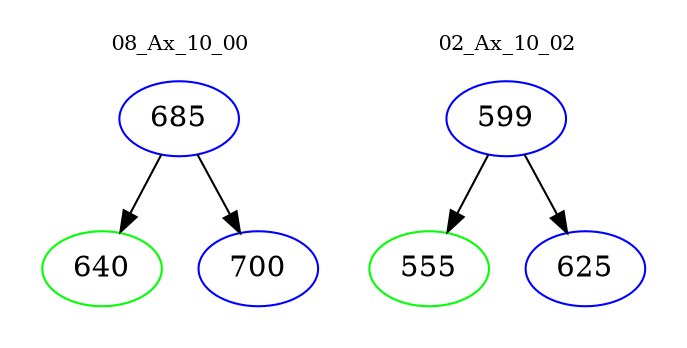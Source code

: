 digraph{
subgraph cluster_0 {
color = white
label = "08_Ax_10_00";
fontsize=10;
T0_685 [label="685", color="blue"]
T0_685 -> T0_640 [color="black"]
T0_640 [label="640", color="green"]
T0_685 -> T0_700 [color="black"]
T0_700 [label="700", color="blue"]
}
subgraph cluster_1 {
color = white
label = "02_Ax_10_02";
fontsize=10;
T1_599 [label="599", color="blue"]
T1_599 -> T1_555 [color="black"]
T1_555 [label="555", color="green"]
T1_599 -> T1_625 [color="black"]
T1_625 [label="625", color="blue"]
}
}
